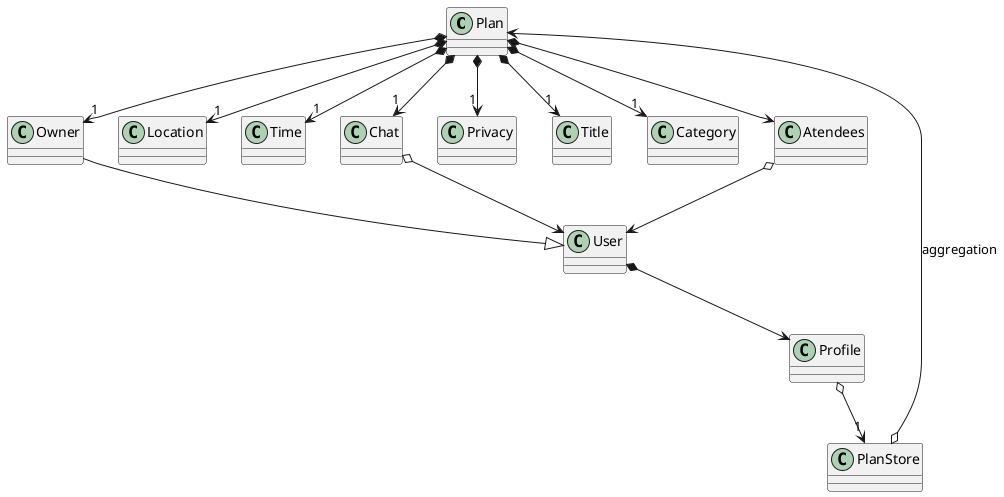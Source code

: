 @startuml

class Plan
class User
class Profile

PlanStore o--> Plan : aggregation

Owner --|> User
Plan *--> "1" Owner
Plan *--> "1" Location
Plan *--> "1" Time
Plan *--> "1" Chat
Plan *--> "1" Privacy
Plan *--> "1" Title
Plan *--> "1" Category
Plan *--> Atendees

Atendees o--> User
Chat o--> User
User *--> Profile
Profile o--> "1" PlanStore


@enduml